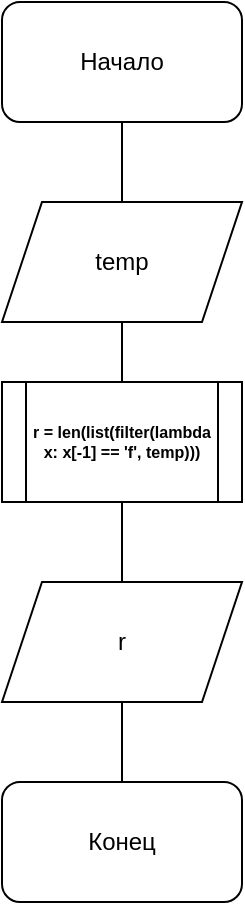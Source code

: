 <mxfile version="22.0.6" type="github">
  <diagram name="Page-1" id="74e2e168-ea6b-b213-b513-2b3c1d86103e">
    <mxGraphModel dx="1221" dy="676" grid="1" gridSize="10" guides="1" tooltips="1" connect="1" arrows="1" fold="1" page="1" pageScale="1" pageWidth="1100" pageHeight="850" background="none" math="0" shadow="0">
      <root>
        <mxCell id="0" />
        <mxCell id="1" parent="0" />
        <mxCell id="I2zOUol5_NyOb8Kr1234-2" value="" style="endArrow=none;html=1;rounded=0;entryX=0.5;entryY=1;entryDx=0;entryDy=0;" edge="1" parent="1" source="I2zOUol5_NyOb8Kr1234-7">
          <mxGeometry width="50" height="50" relative="1" as="geometry">
            <mxPoint x="250" y="360" as="sourcePoint" />
            <mxPoint x="250" y="300" as="targetPoint" />
          </mxGeometry>
        </mxCell>
        <mxCell id="I2zOUol5_NyOb8Kr1234-3" value="Начало" style="rounded=1;whiteSpace=wrap;html=1;" vertex="1" parent="1">
          <mxGeometry x="190" y="160" width="120" height="60" as="geometry" />
        </mxCell>
        <mxCell id="I2zOUol5_NyOb8Kr1234-4" value="" style="endArrow=none;html=1;rounded=0;" edge="1" parent="1">
          <mxGeometry width="50" height="50" relative="1" as="geometry">
            <mxPoint x="250" y="300" as="sourcePoint" />
            <mxPoint x="250" y="290.711" as="targetPoint" />
          </mxGeometry>
        </mxCell>
        <mxCell id="I2zOUol5_NyOb8Kr1234-5" value="" style="endArrow=none;html=1;rounded=0;" edge="1" parent="1" source="I2zOUol5_NyOb8Kr1234-7">
          <mxGeometry width="50" height="50" relative="1" as="geometry">
            <mxPoint x="250" y="220" as="sourcePoint" />
            <mxPoint x="250" y="240" as="targetPoint" />
          </mxGeometry>
        </mxCell>
        <mxCell id="I2zOUol5_NyOb8Kr1234-6" value="" style="endArrow=none;html=1;rounded=0;" edge="1" parent="1" source="I2zOUol5_NyOb8Kr1234-3" target="I2zOUol5_NyOb8Kr1234-7">
          <mxGeometry width="50" height="50" relative="1" as="geometry">
            <mxPoint x="250" y="220" as="sourcePoint" />
            <mxPoint x="250" y="240" as="targetPoint" />
          </mxGeometry>
        </mxCell>
        <mxCell id="I2zOUol5_NyOb8Kr1234-8" value="" style="endArrow=none;html=1;rounded=0;entryX=0.5;entryY=1;entryDx=0;entryDy=0;" edge="1" parent="1" source="I2zOUol5_NyOb8Kr1234-11" target="I2zOUol5_NyOb8Kr1234-7">
          <mxGeometry width="50" height="50" relative="1" as="geometry">
            <mxPoint x="250" y="360" as="sourcePoint" />
            <mxPoint x="250" y="300" as="targetPoint" />
          </mxGeometry>
        </mxCell>
        <mxCell id="I2zOUol5_NyOb8Kr1234-7" value="temp" style="shape=parallelogram;perimeter=parallelogramPerimeter;whiteSpace=wrap;html=1;fixedSize=1;" vertex="1" parent="1">
          <mxGeometry x="190" y="260" width="120" height="60" as="geometry" />
        </mxCell>
        <mxCell id="I2zOUol5_NyOb8Kr1234-10" value="" style="endArrow=none;html=1;rounded=0;entryX=0.5;entryY=1;entryDx=0;entryDy=0;" edge="1" parent="1" target="I2zOUol5_NyOb8Kr1234-11">
          <mxGeometry width="50" height="50" relative="1" as="geometry">
            <mxPoint x="250" y="360" as="sourcePoint" />
            <mxPoint x="250" y="320" as="targetPoint" />
          </mxGeometry>
        </mxCell>
        <mxCell id="I2zOUol5_NyOb8Kr1234-11" value="&lt;h6&gt;r = len(list(filter(lambda x: x[-1] == &#39;f&#39;, temp)))&lt;/h6&gt;" style="shape=process;whiteSpace=wrap;html=1;backgroundOutline=1;" vertex="1" parent="1">
          <mxGeometry x="190" y="350" width="120" height="60" as="geometry" />
        </mxCell>
        <mxCell id="I2zOUol5_NyOb8Kr1234-12" value="" style="endArrow=none;html=1;rounded=0;exitX=0.5;exitY=1;exitDx=0;exitDy=0;" edge="1" parent="1" target="I2zOUol5_NyOb8Kr1234-13" source="I2zOUol5_NyOb8Kr1234-11">
          <mxGeometry width="50" height="50" relative="1" as="geometry">
            <mxPoint x="249.77" y="410" as="sourcePoint" />
            <mxPoint x="249.77" y="450" as="targetPoint" />
            <Array as="points" />
          </mxGeometry>
        </mxCell>
        <mxCell id="I2zOUol5_NyOb8Kr1234-13" value="r" style="shape=parallelogram;perimeter=parallelogramPerimeter;whiteSpace=wrap;html=1;fixedSize=1;" vertex="1" parent="1">
          <mxGeometry x="190" y="450" width="120" height="60" as="geometry" />
        </mxCell>
        <mxCell id="I2zOUol5_NyOb8Kr1234-14" value="" style="endArrow=none;html=1;rounded=0;" edge="1" parent="1" source="I2zOUol5_NyOb8Kr1234-16">
          <mxGeometry width="50" height="50" relative="1" as="geometry">
            <mxPoint x="250" y="560" as="sourcePoint" />
            <mxPoint x="250" y="580.711" as="targetPoint" />
          </mxGeometry>
        </mxCell>
        <mxCell id="I2zOUol5_NyOb8Kr1234-15" value="" style="endArrow=none;html=1;rounded=0;" edge="1" parent="1" source="I2zOUol5_NyOb8Kr1234-13" target="I2zOUol5_NyOb8Kr1234-16">
          <mxGeometry width="50" height="50" relative="1" as="geometry">
            <mxPoint x="250" y="510" as="sourcePoint" />
            <mxPoint x="250" y="580.711" as="targetPoint" />
          </mxGeometry>
        </mxCell>
        <mxCell id="I2zOUol5_NyOb8Kr1234-16" value="Конец" style="rounded=1;whiteSpace=wrap;html=1;" vertex="1" parent="1">
          <mxGeometry x="190" y="550" width="120" height="60" as="geometry" />
        </mxCell>
      </root>
    </mxGraphModel>
  </diagram>
</mxfile>
